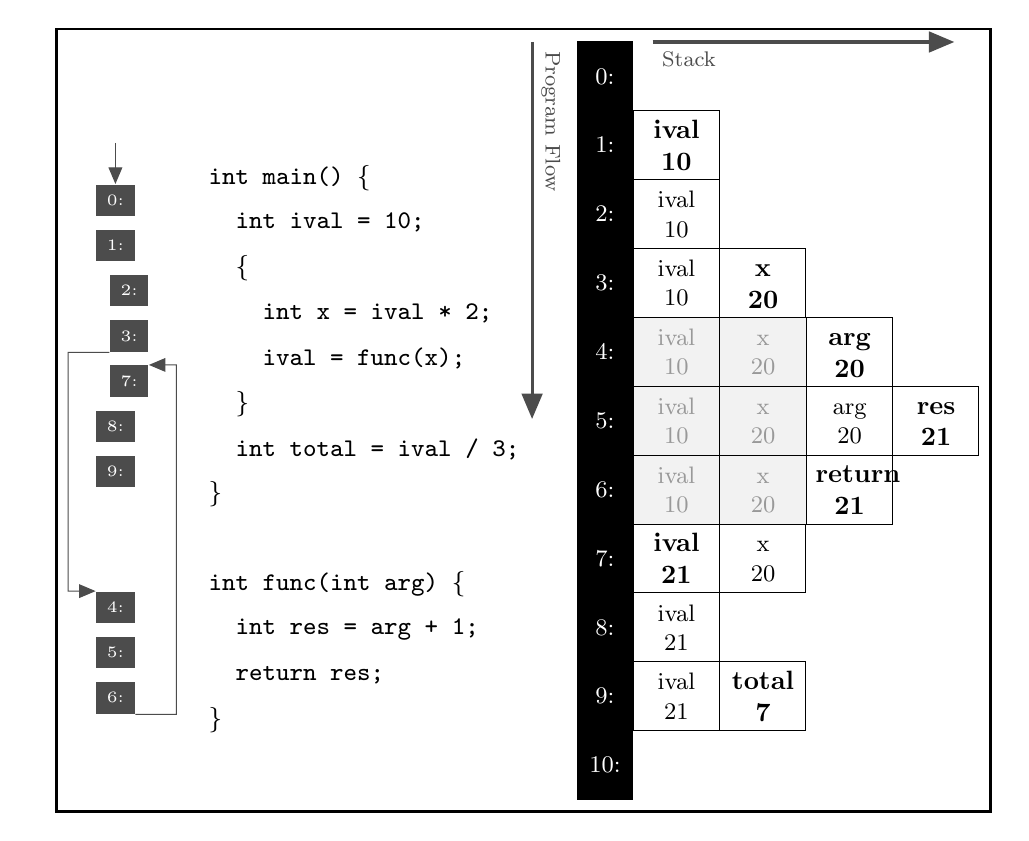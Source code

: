 \usetikzlibrary{arrows} % deprecated. use: arrows.meta

\newcommand{\va}[1]{\vphantom{ig}#1}    %% variable with unified vertical height

\resizebox {\columnwidth} {!} {    % (2) scale to exact column width
\begin{tikzpicture}[ 
      background rectangle/.style={fill=white,draw=black,line width=1pt}, show background rectangle,
      every node/.style={align=center, font=\small, node distance=0cm},
        row/.style = {rectangle, draw, outer sep=0pt, rectangle split, rectangle split horizontal, rectangle split parts=2,
          rectangle split part fill={black!100,white}, anchor=north west, minimum height=26pt,
	     % rectangle split draw splits=false,thick
      },
      scale=1.0,
      every node/.append style={transform shape},   % (1) scale here first approx. lines stay.
    %  every node/.append style={draw},
        ]

\tikzstyle{rowx0}= [rectangle split part fill={black!100,black!10}]
\tikzstyle{rowx2}= [rectangle split part fill={black!100,black!5,black!5,white}]
    
\tikzstyle{key}= [text width=0.5cm,white]
\tikzstyle{val}= [text width=0.9cm]
\tikzstyle{chg}= [font=\bfseries]
\tikzstyle{hid}= [color=black!40]

  \node at(0,0) [row,rectangle split parts=1] (row0)
    { \nodepart[key]{one} 0:  \nodepart[val]{two}  };

  \node [below=of row0.south west] [row,rectangle split parts=2] (row1)
    { \nodepart[key]{one} 1:  \nodepart[val,chg]{two} \va{ival}\\10  };

  \node [below=of row1.south west] [row,rectangle split parts=2] (row2)
    { \nodepart[key]{one} 2:  \nodepart[val]{two} \va{ival}\\10  };

  \node [below=of row2.south west] [row,rectangle split parts=3] (row3)
    { \nodepart[key]{one} 3:  \nodepart[val]{two} \va{ival}\\10 \nodepart[val,chg]{three} \va{x}\\20  };

  \node [below=of row3.south west] [row,rowx2,rectangle split parts=4] (row4)
    { \nodepart[key]{one} 4:  \nodepart[val,hid]{two} \va{ival}\\10 \nodepart[val,hid]{three} \va{x}\\20 \nodepart[val,chg]{four} \va{arg}\\20  };

  \node [below=of row4.south west] [row,rowx2,rectangle split parts=5] (row5)
    { \nodepart[key]{one} 5:  \nodepart[val,hid]{two} \va{ival}\\10 \nodepart[val,hid]{three} \va{x}\\20 \nodepart[val]{four} \va{arg}\\20 \nodepart[val,chg]{five} \va{res} \\21 };

  \node [below=of row5.south west] [row,rowx2,rectangle split parts=4] (row6)
    { \nodepart[key]{one} 6:  \nodepart[val,hid]{two} \va{ival}\\10 \nodepart[val,hid]{three} \va{x}\\20 \nodepart[val,chg]{four} \va{return} \\21 };

  \node [below=of row6.south west] [row,rectangle split parts=3] (row7)
    { \nodepart[key]{one} 7:  \nodepart[val,chg]{two} \va{ival}\\21 \nodepart[val]{three} \va{x}\\20 };

  \node [below=of row7.south west] [row,rectangle split parts=2] (row8)
    { \nodepart[key]{one} 8:  \nodepart[val]{two} \va{ival}\\21 };

  \node [below=of row8.south west] [row,rectangle split parts=3] (row9)
    { \nodepart[key]{one} 9:  \nodepart[val]{two} \va{ival}\\21  \nodepart[val,chg]{three} \va{total} \\7 };

  \node [below=of row9.south west] [row,rectangle split parts=1] (row10)
    { \nodepart[key]{one} 10: };
     
 \draw [->,very thick,arrows={-triangle 45},black!70,color=black!70] (1,0) -- (5,0);
 \node at (1,0)  [anchor=north west,color=black!70,font=\footnotesize] {Stack};

 \draw [->,very thick,arrows={-triangle 45},black!70,color=black!70] (-0.6,0) -- (-0.6,-5);
 \node at (-0.6,0)  [anchor=south west,color=black!70,font=\footnotesize,rotate=270] {Program Flow};

\begin{scope}[scale=1.2]

\tikzstyle{code}= [anchor=west,font=\footnotesize\tt] % I'd like to have about \normalsize; with scope:scale
\tikzstyle{cline}= [color=black!70]
\tikzstyle{cnode}= [font=\tiny,fill=black!70,text=white,xshift=-4ex] % % I'd like to have about \scriptsize; with scope:scale

  \node at (-4.5,-1.5) [code] (c05) { ~~int main() \{ };
  \node at (-4.5,-2.0) [code] (c06) { ~~~~int ival = 10; };
  \node at (-4.5,-2.5) [code] (c07) { ~~~~\{ };
  \node at (-4.5,-3.0) [code] (c08) { ~~~~~~int x = ival * 2; };
  \node at (-4.5,-3.5) [code] (c09) { ~~~~~~ival = func(x); };
  \node at (-4.5,-4.0) [code] (c10) { ~~~~\} };
  \node at (-4.5,-4.5) [code] (c11) { ~~~~int total = ival / 3; };
  \node at (-4.5,-5.0) [code] (c12) { ~~\} };
  \node at (-4.5,-5.0) [code] (c04) { ~~ };
  \node at (-4.5,-6.0) [code] (c00) { ~~int func(int arg) \{ };
  \node at (-4.5,-6.5) [code] (c01) { ~~~~int res = arg + 1; };
  \node at (-4.5,-7.0) [code] (c02) { ~~~~return res; };
  \node at (-4.5,-7.5) [code] (c03) { ~~\} };


  \path [cline] (c00.west) -- (c01.west) node [midway,cnode] (afunc) {4:};
  \path [cline] (c01.west) -- (c02.west) node [midway,cnode] {5:};
  \path [cline] (c02.west) -- (c03.west) node [midway,cnode] (bfunc) {6:};

  \path [cline] (c05.west) -- (c06.west) node [midway,cnode] (main0) {0:};
  \path [cline] (c06.west) -- (c07.west) node [midway,cnode] {1:};
    \path [cline] ([xshift=1ex]c07.west) -- ([xshift=1ex]c08.west) node [midway,cnode] {2:};
    \path [cline] ([xshift=1ex]c08.west) -- ([xshift=1ex]c09.west) node [midway,cnode] (amain) {3:};
    \path [cline] ([xshift=1ex]c09.west) -- ([xshift=1ex]c10.west) node [midway,cnode] (bmain) {7:};
  \path [cline] (c10.west) -- (c11.west) node [midway,cnode] {8:};
  \path [cline] (c11.west) -- (c12.west) node [midway,cnode] {9:};

  \draw [->,black!70,arrows={-triangle 45}] (amain.south west) -- ([xshift=-3ex]amain.south west) -- ([xshift=-2ex]afunc.north west) -- (afunc.north west);
  \draw [->,black!70,arrows={-triangle 45}] (bfunc.south east) -- ([xshift=3ex]bfunc.south east) -- ([xshift=2ex]bmain.north east) -- (bmain.north east);
  \draw [->,black!70,arrows={-triangle 45}] ([yshift=3ex]main0.north) -- (main0.north);

\end{scope}


\end{tikzpicture}
}%resizebox